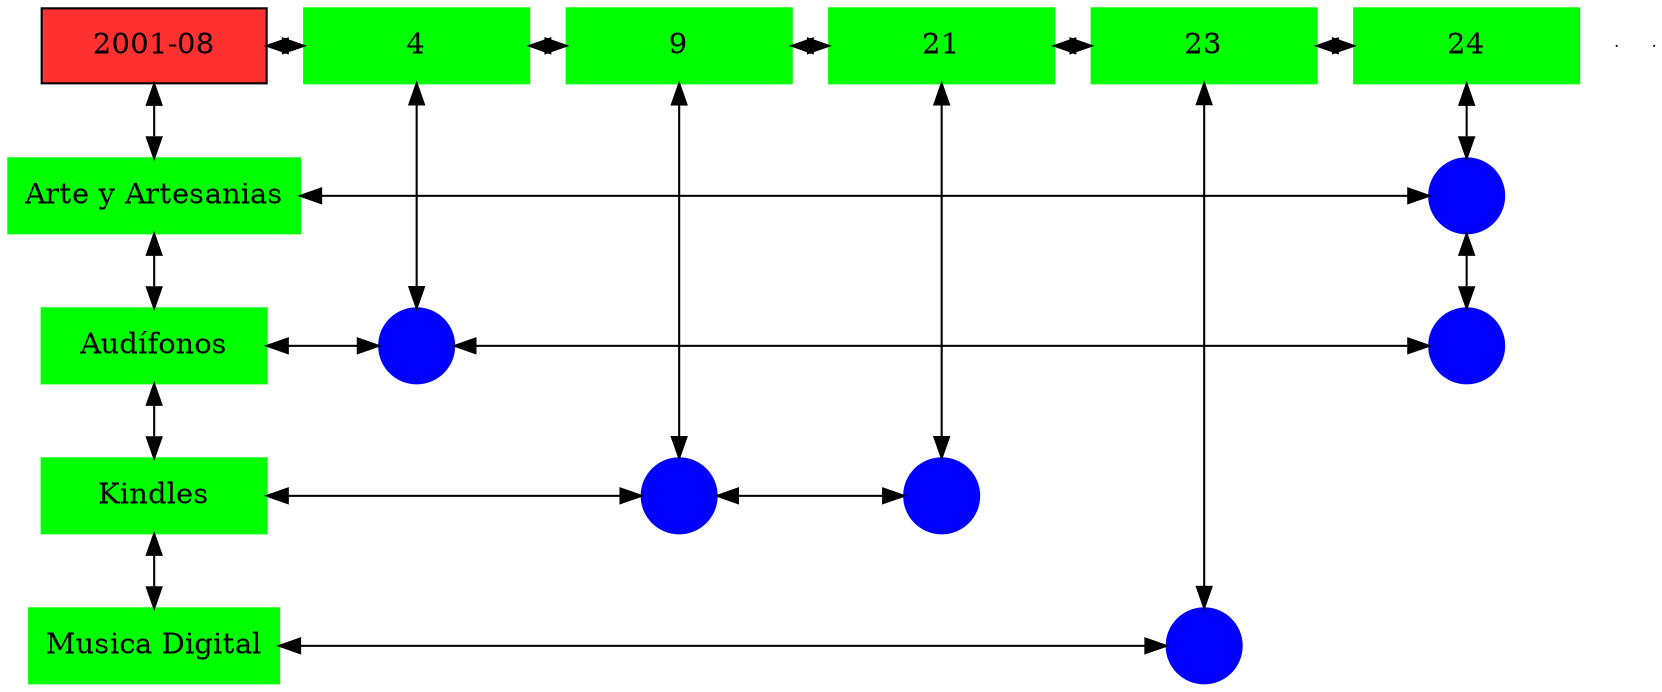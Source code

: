 digraph G{
node[shape="box"];
nodeMt[ label = "2001-08", width = 1.5, style = filled, fillcolor = firebrick1, group = 1 ];
e0[ shape = point, width = 0 ];
e1[ shape = point, width = 0 ];
node0xc001fb3040[label="4",color=green,style =filled,width = 1.5 group=4];
nodeMt->node0xc001fb3040[dir="both"];
{rank=same;nodeMt;node0xc001fb3040;}
node0xc002273220[label="9",color=green,style =filled,width = 1.5 group=9];
node0xc001fb3040->node0xc002273220[dir="both"];
{rank=same;node0xc001fb3040;node0xc002273220;}
node0xc0021db9a0[label="21",color=green,style =filled,width = 1.5 group=21];
node0xc002273220->node0xc0021db9a0[dir="both"];
{rank=same;node0xc002273220;node0xc0021db9a0;}
node0xc002217860[label="23",color=green,style =filled,width = 1.5 group=23];
node0xc0021db9a0->node0xc002217860[dir="both"];
{rank=same;node0xc0021db9a0;node0xc002217860;}
node0xc00207f090[label="24",color=green,style =filled,width = 1.5 group=24];
node0xc002217860->node0xc00207f090[dir="both"];
{rank=same;node0xc002217860;node0xc00207f090;}
node0xc00207f040[label="Arte y Artesanias",color=green,style =filled width = 1.5 group=1];
node0xc00207b300[label="",color=blue,style =filled, width = 0.5 group=24 shape=circle];
node0xc00207f040->node0xc00207b300[dir="both"];
{rank=same;node0xc00207f040;node0xc00207b300;}
node0xc001fb2ff0[label="Audífonos",color=green,style =filled width = 1.5 group=1];
node0xc001fb4900[label="",color=blue,style =filled, width = 0.5 group=4 shape=circle];
node0xc001fb2ff0->node0xc001fb4900[dir="both"];
{rank=same;node0xc001fb2ff0;node0xc001fb4900;}
node0xc0020ebc00[label="",color=blue,style =filled, width = 0.5 group=24 shape=circle];
node0xc001fb4900->node0xc0020ebc00[dir="both"];
{rank=same;node0xc0020ebc00;node0xc001fb4900;}
node0xc0021db950[label="Kindles",color=green,style =filled width = 1.5 group=1];
node0xc002271200[label="",color=blue,style =filled, width = 0.5 group=9 shape=circle];
node0xc0021db950->node0xc002271200[dir="both"];
{rank=same;node0xc0021db950;node0xc002271200;}
node0xc0021d7b80[label="",color=blue,style =filled, width = 0.5 group=21 shape=circle];
node0xc002271200->node0xc0021d7b80[dir="both"];
{rank=same;node0xc0021d7b80;node0xc002271200;}
node0xc002217810[label="Musica Digital",color=green,style =filled width = 1.5 group=1];
node0xc002218c00[label="",color=blue,style =filled, width = 0.5 group=23 shape=circle];
node0xc002217810->node0xc002218c00[dir="both"];
{rank=same;node0xc002217810;node0xc002218c00;}
node0xc001fb3040->node0xc001fb4900[dir="both"];
node0xc002273220->node0xc002271200[dir="both"];
node0xc0021db9a0->node0xc0021d7b80[dir="both"];
node0xc002217860->node0xc002218c00[dir="both"];
node0xc00207f090->node0xc00207b300[dir="both"];
node0xc00207b300->node0xc0020ebc00[dir="both"];
nodeMt->node0xc00207f040[dir="both"];
node0xc00207f040->node0xc001fb2ff0[dir="both"];
node0xc001fb2ff0->node0xc0021db950[dir="both"];
node0xc0021db950->node0xc002217810[dir="both"];
}
